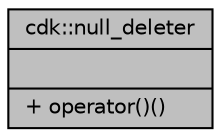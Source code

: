 digraph "cdk::null_deleter"
{
  edge [fontname="Helvetica",fontsize="10",labelfontname="Helvetica",labelfontsize="10"];
  node [fontname="Helvetica",fontsize="10",shape=record];
  Node1 [label="{cdk::null_deleter\n||+ operator()()\l}",height=0.2,width=0.4,color="black", fillcolor="grey75", style="filled", fontcolor="black"];
}
